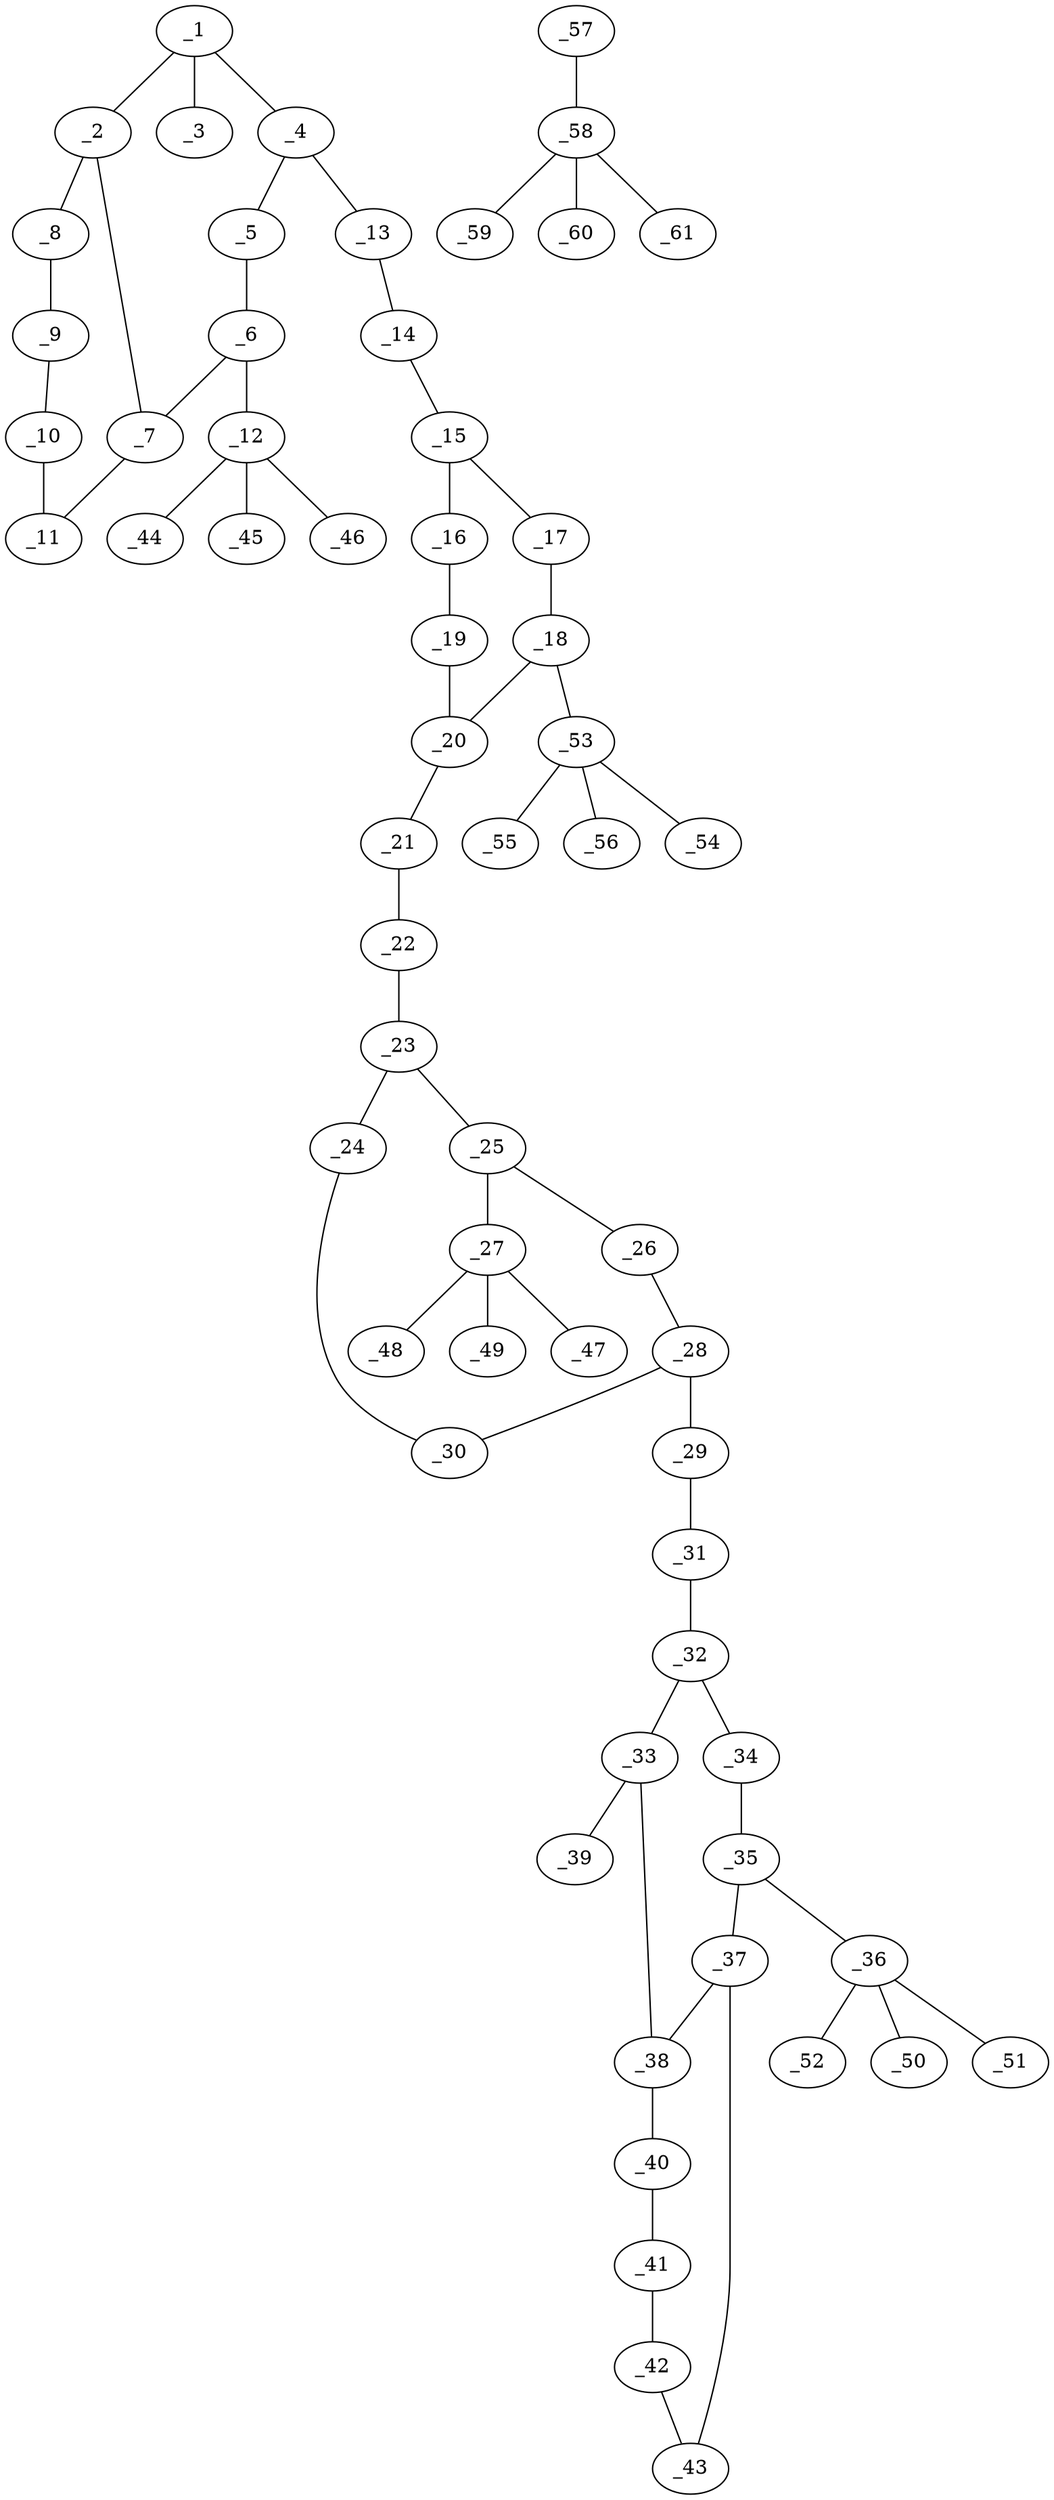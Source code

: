 graph molid651686 {
	_1	 [charge=0,
		chem=1,
		symbol="C  ",
		x="16.7224",
		y="-2"];
	_2	 [charge=0,
		chem=1,
		symbol="C  ",
		x="17.5884",
		y="-2.5"];
	_1 -- _2	 [valence=1];
	_3	 [charge=0,
		chem=2,
		symbol="O  ",
		x="16.7224",
		y="-1"];
	_1 -- _3	 [valence=1];
	_4	 [charge=0,
		chem=1,
		symbol="C  ",
		x="15.8564",
		y="-2.5"];
	_1 -- _4	 [valence=2];
	_7	 [charge=0,
		chem=1,
		symbol="C  ",
		x="17.5884",
		y="-3.5"];
	_2 -- _7	 [valence=2];
	_8	 [charge=0,
		chem=4,
		symbol="N  ",
		x="18.4545",
		y="-2"];
	_2 -- _8	 [valence=1];
	_5	 [charge=0,
		chem=1,
		symbol="C  ",
		x="15.8564",
		y="-3.5"];
	_4 -- _5	 [valence=1];
	_13	 [charge=0,
		chem=4,
		symbol="N  ",
		x="14.9904",
		y="-2"];
	_4 -- _13	 [valence=1];
	_6	 [charge=0,
		chem=1,
		symbol="C  ",
		x="16.7224",
		y="-4"];
	_5 -- _6	 [valence=2];
	_6 -- _7	 [valence=1];
	_12	 [charge=0,
		chem=5,
		symbol="S  ",
		x="16.7224",
		y="-5"];
	_6 -- _12	 [valence=1];
	_11	 [charge=0,
		chem=1,
		symbol="C  ",
		x="18.4545",
		y="-4"];
	_7 -- _11	 [valence=1];
	_9	 [charge=0,
		chem=1,
		symbol="C  ",
		x="19.3205",
		y="-2.5"];
	_8 -- _9	 [valence=2];
	_10	 [charge=0,
		chem=1,
		symbol="C  ",
		x="19.3205",
		y="-3.5"];
	_9 -- _10	 [valence=1];
	_10 -- _11	 [valence=2];
	_44	 [charge=0,
		chem=2,
		symbol="O  ",
		x="16.7224",
		y="-6"];
	_12 -- _44	 [valence=2];
	_45	 [charge=0,
		chem=2,
		symbol="O  ",
		x="17.7224",
		y="-5"];
	_12 -- _45	 [valence=2];
	_46	 [charge=0,
		chem=2,
		symbol="O  ",
		x="15.7224",
		y="-5"];
	_12 -- _46	 [valence=1];
	_14	 [charge=0,
		chem=4,
		symbol="N  ",
		x="14.1243",
		y="-2.5"];
	_13 -- _14	 [valence=2];
	_15	 [charge=0,
		chem=1,
		symbol="C  ",
		x="13.2583",
		y="-2"];
	_14 -- _15	 [valence=1];
	_16	 [charge=0,
		chem=1,
		symbol="C  ",
		x="12.3923",
		y="-2.5"];
	_15 -- _16	 [valence=1];
	_17	 [charge=0,
		chem=1,
		symbol="C  ",
		x="13.2583",
		y="-1"];
	_15 -- _17	 [valence=2];
	_19	 [charge=0,
		chem=1,
		symbol="C  ",
		x="11.5263",
		y="-2"];
	_16 -- _19	 [valence=2];
	_18	 [charge=0,
		chem=1,
		symbol="C  ",
		x="12.3923",
		y="-0.5"];
	_17 -- _18	 [valence=1];
	_20	 [charge=0,
		chem=1,
		symbol="C  ",
		x="11.5263",
		y="-1"];
	_18 -- _20	 [valence=2];
	_53	 [charge=0,
		chem=5,
		symbol="S  ",
		x="12.3923",
		y="0.5"];
	_18 -- _53	 [valence=1];
	_19 -- _20	 [valence=1];
	_21	 [charge=0,
		chem=1,
		symbol="C  ",
		x="10.6602",
		y="-0.5"];
	_20 -- _21	 [valence=1];
	_22	 [charge=0,
		chem=1,
		symbol="C  ",
		x="9.7942",
		y="-1"];
	_21 -- _22	 [valence=2];
	_23	 [charge=0,
		chem=1,
		symbol="C  ",
		x="8.9282",
		y="-0.5"];
	_22 -- _23	 [valence=1];
	_24	 [charge=0,
		chem=1,
		symbol="C  ",
		x="8.9282",
		y="0.5"];
	_23 -- _24	 [valence=1];
	_25	 [charge=0,
		chem=1,
		symbol="C  ",
		x="8.0622",
		y="-1"];
	_23 -- _25	 [valence=2];
	_30	 [charge=0,
		chem=1,
		symbol="C  ",
		x="8.0622",
		y=1];
	_24 -- _30	 [valence=2];
	_26	 [charge=0,
		chem=1,
		symbol="C  ",
		x="7.1961",
		y="-0.5"];
	_25 -- _26	 [valence=1];
	_27	 [charge=0,
		chem=5,
		symbol="S  ",
		x="8.0622",
		y="-2"];
	_25 -- _27	 [valence=1];
	_28	 [charge=0,
		chem=1,
		symbol="C  ",
		x="7.1961",
		y="0.5"];
	_26 -- _28	 [valence=2];
	_47	 [charge=0,
		chem=2,
		symbol="O  ",
		x="8.0622",
		y="-3"];
	_27 -- _47	 [valence=2];
	_48	 [charge=0,
		chem=2,
		symbol="O  ",
		x="9.0622",
		y="-2"];
	_27 -- _48	 [valence=2];
	_49	 [charge=0,
		chem=2,
		symbol="O  ",
		x="7.0622",
		y="-2"];
	_27 -- _49	 [valence=1];
	_29	 [charge=0,
		chem=4,
		symbol="N  ",
		x="6.3301",
		y=1];
	_28 -- _29	 [valence=1];
	_28 -- _30	 [valence=1];
	_31	 [charge=0,
		chem=4,
		symbol="N  ",
		x="6.3301",
		y=2];
	_29 -- _31	 [valence=2];
	_32	 [charge=0,
		chem=1,
		symbol="C  ",
		x="5.4641",
		y="2.5"];
	_31 -- _32	 [valence=1];
	_33	 [charge=0,
		chem=1,
		symbol="C  ",
		x="4.5981",
		y=2];
	_32 -- _33	 [valence=1];
	_34	 [charge=0,
		chem=1,
		symbol="C  ",
		x="5.4641",
		y="3.5"];
	_32 -- _34	 [valence=2];
	_38	 [charge=0,
		chem=1,
		symbol="C  ",
		x="3.732",
		y="2.5"];
	_33 -- _38	 [valence=2];
	_39	 [charge=0,
		chem=2,
		symbol="O  ",
		x="4.5981",
		y=1];
	_33 -- _39	 [valence=1];
	_35	 [charge=0,
		chem=1,
		symbol="C  ",
		x="4.5981",
		y=4];
	_34 -- _35	 [valence=1];
	_36	 [charge=0,
		chem=5,
		symbol="S  ",
		x="4.5981",
		y=5];
	_35 -- _36	 [valence=1];
	_37	 [charge=0,
		chem=1,
		symbol="C  ",
		x="3.7321",
		y="3.5"];
	_35 -- _37	 [valence=2];
	_50	 [charge=0,
		chem=2,
		symbol="O  ",
		x="4.5981",
		y=6];
	_36 -- _50	 [valence=2];
	_51	 [charge=0,
		chem=2,
		symbol="O  ",
		x="3.5981",
		y=5];
	_36 -- _51	 [valence=2];
	_52	 [charge=0,
		chem=2,
		symbol="O  ",
		x="5.5981",
		y=5];
	_36 -- _52	 [valence=1];
	_37 -- _38	 [valence=1];
	_43	 [charge=0,
		chem=1,
		symbol="C  ",
		x="2.866",
		y=4];
	_37 -- _43	 [valence=1];
	_40	 [charge=0,
		chem=4,
		symbol="N  ",
		x="2.866",
		y=2];
	_38 -- _40	 [valence=1];
	_41	 [charge=0,
		chem=1,
		symbol="C  ",
		x=2,
		y="2.5"];
	_40 -- _41	 [valence=2];
	_42	 [charge=0,
		chem=1,
		symbol="C  ",
		x=2,
		y="3.5"];
	_41 -- _42	 [valence=1];
	_42 -- _43	 [valence=2];
	_54	 [charge=0,
		chem=2,
		symbol="O  ",
		x="12.3923",
		y="1.5"];
	_53 -- _54	 [valence=2];
	_55	 [charge=0,
		chem=2,
		symbol="O  ",
		x="11.3923",
		y="0.5"];
	_53 -- _55	 [valence=2];
	_56	 [charge=0,
		chem=2,
		symbol="O  ",
		x="13.3923",
		y="0.5"];
	_53 -- _56	 [valence=1];
	_57	 [charge=0,
		chem=1,
		symbol="C  ",
		x="23.0525",
		y="0.5"];
	_58	 [charge=0,
		chem=4,
		symbol="N  ",
		x="22.1865",
		y=0];
	_57 -- _58	 [valence=1];
	_59	 [charge=0,
		chem=1,
		symbol="C  ",
		x="21.3205",
		y="-0.5"];
	_58 -- _59	 [valence=1];
	_60	 [charge=0,
		chem=1,
		symbol="C  ",
		x="22.6865",
		y="-0.866"];
	_58 -- _60	 [valence=1];
	_61	 [charge=0,
		chem=1,
		symbol="C  ",
		x="21.6865",
		y="0.866"];
	_58 -- _61	 [valence=1];
}
